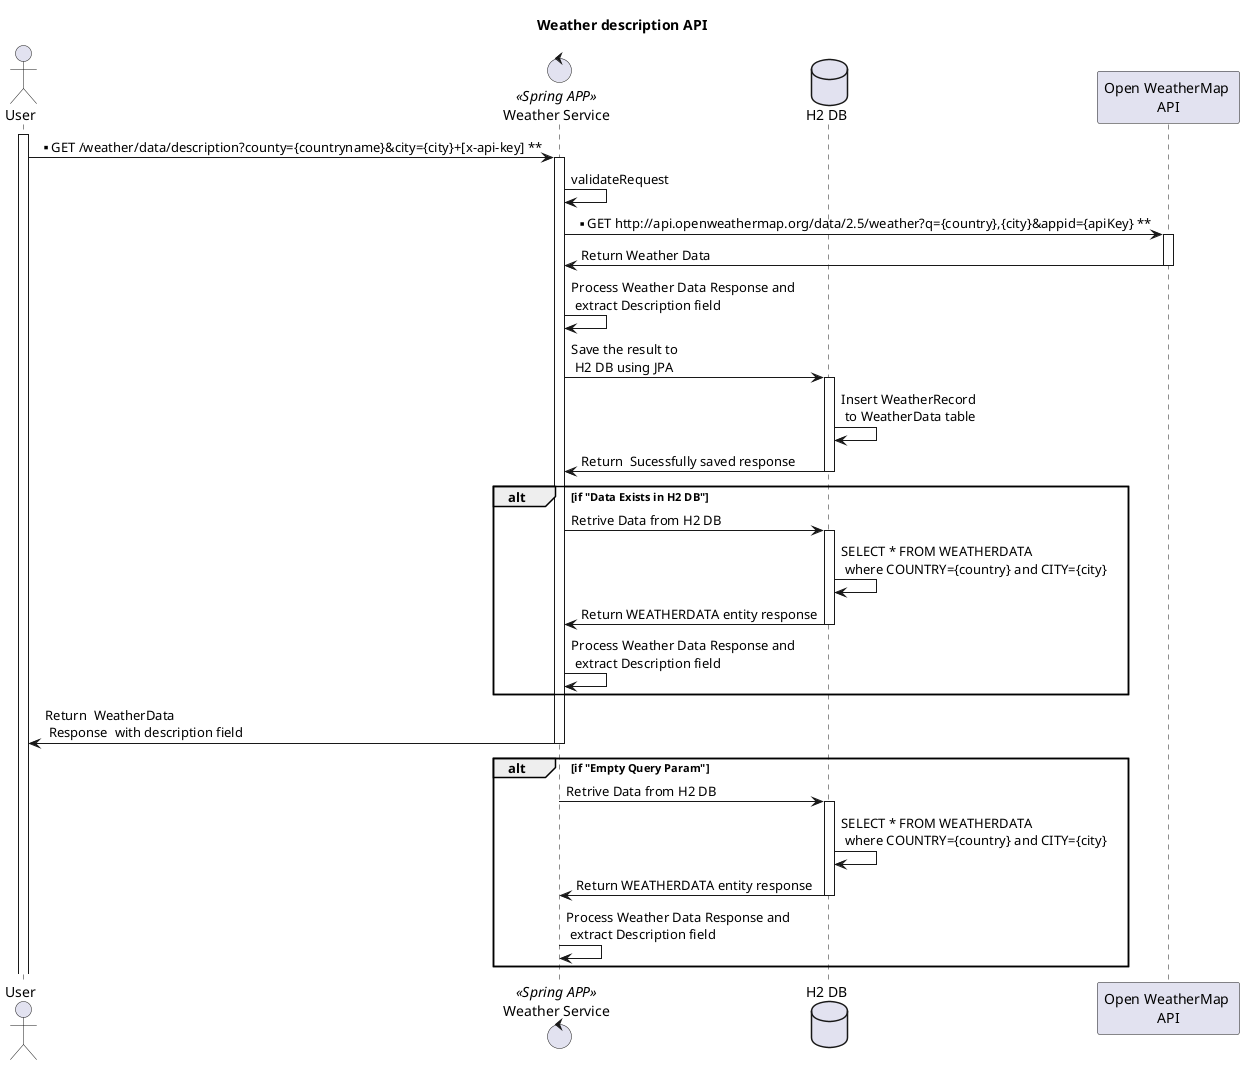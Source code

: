 @startuml 
title Weather description API
actor "User" as user
control "Weather Service" as weatherservice<< Spring APP>>
database "H2 DB" as h2db
participant "Open WeatherMap \nAPI" as openweathermap
activate user
user->weatherservice:  ** GET /weather/data/description?county={countryname}&city={city}+[x-api-key] **
activate weatherservice
weatherservice -> weatherservice: validateRequest
weatherservice->openweathermap: **  GET http://api.openweathermap.org/data/2.5/weather?q={country},{city}&appid={apiKey} **
activate openweathermap
openweathermap->weatherservice: Return Weather Data
deactivate openweathermap
weatherservice -> weatherservice: Process Weather Data Response and \n extract Description field
weatherservice -> h2db : Save the result to \n H2 DB using JPA
activate h2db
h2db->h2db : Insert WeatherRecord \n to WeatherData table 
h2db->weatherservice: Return  Sucessfully saved response
deactivate h2db
alt if "Data Exists in H2 DB"
weatherservice->h2db:Retrive Data from H2 DB
activate h2db
h2db->h2db:SELECT * FROM WEATHERDATA \n where COUNTRY={country} and CITY={city}
h2db->weatherservice: Return WEATHERDATA entity response
deactivate h2db
weatherservice -> weatherservice: Process Weather Data Response and \n extract Description field
end alt
weatherservice->user:Return  WeatherData \n Response  with description field
deactivate weatherservice
alt if "Empty Query Param"
weatherservice->h2db:Retrive Data from H2 DB
activate h2db
h2db->h2db:SELECT * FROM WEATHERDATA \n where COUNTRY={country} and CITY={city}
h2db->weatherservice: Return WEATHERDATA entity response
deactivate h2db
weatherservice -> weatherservice: Process Weather Data Response and \n extract Description field
end alt

@enduml